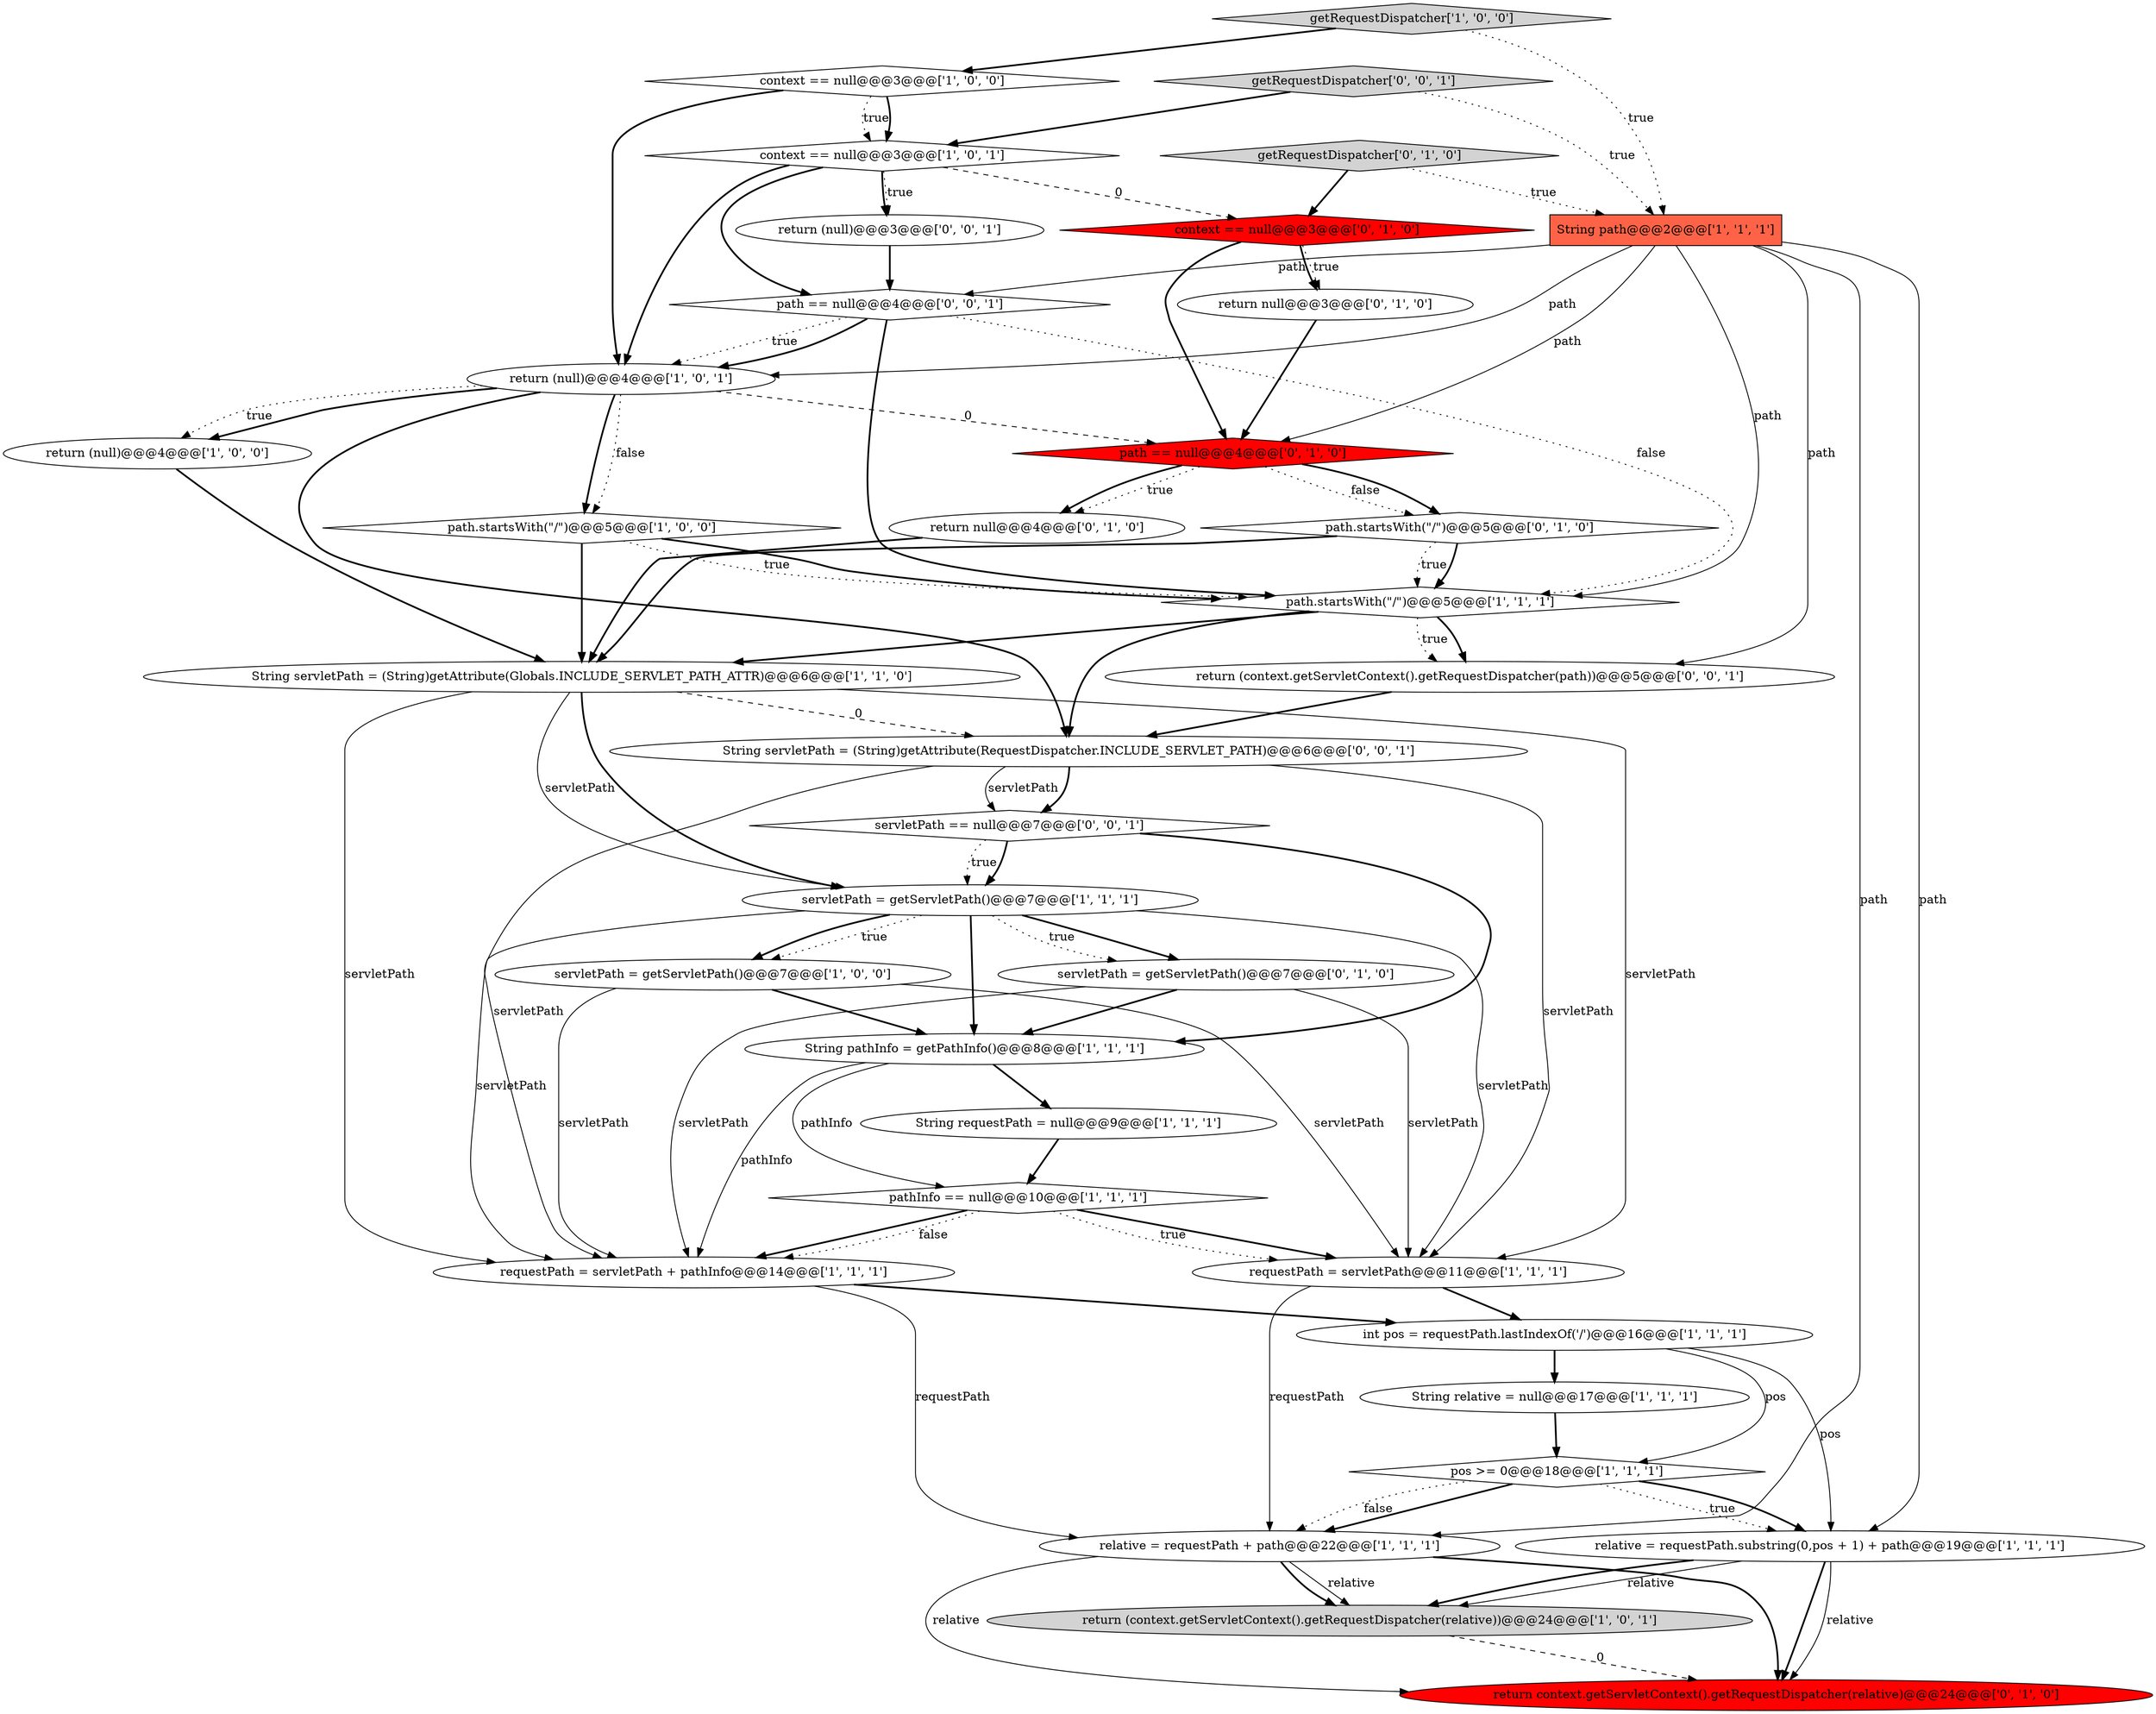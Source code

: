 digraph {
9 [style = filled, label = "String servletPath = (String)getAttribute(Globals.INCLUDE_SERVLET_PATH_ATTR)@@@6@@@['1', '1', '0']", fillcolor = white, shape = ellipse image = "AAA0AAABBB1BBB"];
16 [style = filled, label = "path.startsWith(\"/\")@@@5@@@['1', '1', '1']", fillcolor = white, shape = diamond image = "AAA0AAABBB1BBB"];
8 [style = filled, label = "requestPath = servletPath@@@11@@@['1', '1', '1']", fillcolor = white, shape = ellipse image = "AAA0AAABBB1BBB"];
28 [style = filled, label = "path == null@@@4@@@['0', '1', '0']", fillcolor = red, shape = diamond image = "AAA1AAABBB2BBB"];
25 [style = filled, label = "return null@@@3@@@['0', '1', '0']", fillcolor = white, shape = ellipse image = "AAA0AAABBB2BBB"];
18 [style = filled, label = "String path@@@2@@@['1', '1', '1']", fillcolor = tomato, shape = box image = "AAA0AAABBB1BBB"];
12 [style = filled, label = "relative = requestPath.substring(0,pos + 1) + path@@@19@@@['1', '1', '1']", fillcolor = white, shape = ellipse image = "AAA0AAABBB1BBB"];
7 [style = filled, label = "String requestPath = null@@@9@@@['1', '1', '1']", fillcolor = white, shape = ellipse image = "AAA0AAABBB1BBB"];
3 [style = filled, label = "return (context.getServletContext().getRequestDispatcher(relative))@@@24@@@['1', '0', '1']", fillcolor = lightgray, shape = ellipse image = "AAA0AAABBB1BBB"];
20 [style = filled, label = "relative = requestPath + path@@@22@@@['1', '1', '1']", fillcolor = white, shape = ellipse image = "AAA0AAABBB1BBB"];
23 [style = filled, label = "return null@@@4@@@['0', '1', '0']", fillcolor = white, shape = ellipse image = "AAA0AAABBB2BBB"];
34 [style = filled, label = "getRequestDispatcher['0', '0', '1']", fillcolor = lightgray, shape = diamond image = "AAA0AAABBB3BBB"];
11 [style = filled, label = "String relative = null@@@17@@@['1', '1', '1']", fillcolor = white, shape = ellipse image = "AAA0AAABBB1BBB"];
27 [style = filled, label = "context == null@@@3@@@['0', '1', '0']", fillcolor = red, shape = diamond image = "AAA1AAABBB2BBB"];
24 [style = filled, label = "servletPath = getServletPath()@@@7@@@['0', '1', '0']", fillcolor = white, shape = ellipse image = "AAA0AAABBB2BBB"];
22 [style = filled, label = "return context.getServletContext().getRequestDispatcher(relative)@@@24@@@['0', '1', '0']", fillcolor = red, shape = ellipse image = "AAA1AAABBB2BBB"];
0 [style = filled, label = "return (null)@@@4@@@['1', '0', '0']", fillcolor = white, shape = ellipse image = "AAA0AAABBB1BBB"];
1 [style = filled, label = "path.startsWith(\"/\")@@@5@@@['1', '0', '0']", fillcolor = white, shape = diamond image = "AAA0AAABBB1BBB"];
21 [style = filled, label = "servletPath = getServletPath()@@@7@@@['1', '1', '1']", fillcolor = white, shape = ellipse image = "AAA0AAABBB1BBB"];
26 [style = filled, label = "getRequestDispatcher['0', '1', '0']", fillcolor = lightgray, shape = diamond image = "AAA0AAABBB2BBB"];
14 [style = filled, label = "pathInfo == null@@@10@@@['1', '1', '1']", fillcolor = white, shape = diamond image = "AAA0AAABBB1BBB"];
5 [style = filled, label = "context == null@@@3@@@['1', '0', '0']", fillcolor = white, shape = diamond image = "AAA0AAABBB1BBB"];
19 [style = filled, label = "String pathInfo = getPathInfo()@@@8@@@['1', '1', '1']", fillcolor = white, shape = ellipse image = "AAA0AAABBB1BBB"];
6 [style = filled, label = "context == null@@@3@@@['1', '0', '1']", fillcolor = white, shape = diamond image = "AAA0AAABBB1BBB"];
32 [style = filled, label = "path == null@@@4@@@['0', '0', '1']", fillcolor = white, shape = diamond image = "AAA0AAABBB3BBB"];
15 [style = filled, label = "int pos = requestPath.lastIndexOf('/')@@@16@@@['1', '1', '1']", fillcolor = white, shape = ellipse image = "AAA0AAABBB1BBB"];
35 [style = filled, label = "String servletPath = (String)getAttribute(RequestDispatcher.INCLUDE_SERVLET_PATH)@@@6@@@['0', '0', '1']", fillcolor = white, shape = ellipse image = "AAA0AAABBB3BBB"];
13 [style = filled, label = "return (null)@@@4@@@['1', '0', '1']", fillcolor = white, shape = ellipse image = "AAA0AAABBB1BBB"];
30 [style = filled, label = "return (null)@@@3@@@['0', '0', '1']", fillcolor = white, shape = ellipse image = "AAA0AAABBB3BBB"];
4 [style = filled, label = "servletPath = getServletPath()@@@7@@@['1', '0', '0']", fillcolor = white, shape = ellipse image = "AAA0AAABBB1BBB"];
31 [style = filled, label = "return (context.getServletContext().getRequestDispatcher(path))@@@5@@@['0', '0', '1']", fillcolor = white, shape = ellipse image = "AAA0AAABBB3BBB"];
10 [style = filled, label = "requestPath = servletPath + pathInfo@@@14@@@['1', '1', '1']", fillcolor = white, shape = ellipse image = "AAA0AAABBB1BBB"];
29 [style = filled, label = "path.startsWith(\"/\")@@@5@@@['0', '1', '0']", fillcolor = white, shape = diamond image = "AAA0AAABBB2BBB"];
33 [style = filled, label = "servletPath == null@@@7@@@['0', '0', '1']", fillcolor = white, shape = diamond image = "AAA0AAABBB3BBB"];
2 [style = filled, label = "pos >= 0@@@18@@@['1', '1', '1']", fillcolor = white, shape = diamond image = "AAA0AAABBB1BBB"];
17 [style = filled, label = "getRequestDispatcher['1', '0', '0']", fillcolor = lightgray, shape = diamond image = "AAA0AAABBB1BBB"];
18->16 [style = solid, label="path"];
27->28 [style = bold, label=""];
8->20 [style = solid, label="requestPath"];
21->24 [style = bold, label=""];
35->8 [style = solid, label="servletPath"];
13->1 [style = bold, label=""];
4->10 [style = solid, label="servletPath"];
9->10 [style = solid, label="servletPath"];
7->14 [style = bold, label=""];
20->3 [style = solid, label="relative"];
15->11 [style = bold, label=""];
21->24 [style = dotted, label="true"];
31->35 [style = bold, label=""];
35->10 [style = solid, label="servletPath"];
9->21 [style = bold, label=""];
21->8 [style = solid, label="servletPath"];
32->13 [style = dotted, label="true"];
27->25 [style = bold, label=""];
29->16 [style = dotted, label="true"];
16->9 [style = bold, label=""];
12->22 [style = bold, label=""];
24->10 [style = solid, label="servletPath"];
6->32 [style = bold, label=""];
17->5 [style = bold, label=""];
2->20 [style = bold, label=""];
25->28 [style = bold, label=""];
28->29 [style = dotted, label="false"];
24->19 [style = bold, label=""];
27->25 [style = dotted, label="true"];
21->19 [style = bold, label=""];
18->13 [style = solid, label="path"];
34->18 [style = dotted, label="true"];
4->19 [style = bold, label=""];
5->6 [style = dotted, label="true"];
14->10 [style = bold, label=""];
20->3 [style = bold, label=""];
3->22 [style = dashed, label="0"];
9->21 [style = solid, label="servletPath"];
18->31 [style = solid, label="path"];
13->28 [style = dashed, label="0"];
15->2 [style = solid, label="pos"];
26->27 [style = bold, label=""];
5->6 [style = bold, label=""];
13->0 [style = dotted, label="true"];
1->16 [style = bold, label=""];
6->27 [style = dashed, label="0"];
2->12 [style = dotted, label="true"];
28->23 [style = dotted, label="true"];
26->18 [style = dotted, label="true"];
14->8 [style = bold, label=""];
29->16 [style = bold, label=""];
13->0 [style = bold, label=""];
21->4 [style = bold, label=""];
28->29 [style = bold, label=""];
18->12 [style = solid, label="path"];
32->16 [style = dotted, label="false"];
2->20 [style = dotted, label="false"];
8->15 [style = bold, label=""];
17->18 [style = dotted, label="true"];
12->3 [style = solid, label="relative"];
18->28 [style = solid, label="path"];
18->20 [style = solid, label="path"];
30->32 [style = bold, label=""];
32->16 [style = bold, label=""];
1->9 [style = bold, label=""];
4->8 [style = solid, label="servletPath"];
9->35 [style = dashed, label="0"];
13->1 [style = dotted, label="false"];
33->21 [style = dotted, label="true"];
28->23 [style = bold, label=""];
16->31 [style = bold, label=""];
5->13 [style = bold, label=""];
6->13 [style = bold, label=""];
14->8 [style = dotted, label="true"];
1->16 [style = dotted, label="true"];
12->3 [style = bold, label=""];
33->19 [style = bold, label=""];
12->22 [style = solid, label="relative"];
14->10 [style = dotted, label="false"];
20->22 [style = solid, label="relative"];
16->31 [style = dotted, label="true"];
6->30 [style = dotted, label="true"];
0->9 [style = bold, label=""];
10->15 [style = bold, label=""];
10->20 [style = solid, label="requestPath"];
18->32 [style = solid, label="path"];
29->9 [style = bold, label=""];
35->33 [style = bold, label=""];
21->4 [style = dotted, label="true"];
11->2 [style = bold, label=""];
2->12 [style = bold, label=""];
20->22 [style = bold, label=""];
19->14 [style = solid, label="pathInfo"];
24->8 [style = solid, label="servletPath"];
15->12 [style = solid, label="pos"];
34->6 [style = bold, label=""];
35->33 [style = solid, label="servletPath"];
21->10 [style = solid, label="servletPath"];
16->35 [style = bold, label=""];
32->13 [style = bold, label=""];
33->21 [style = bold, label=""];
9->8 [style = solid, label="servletPath"];
23->9 [style = bold, label=""];
13->35 [style = bold, label=""];
19->7 [style = bold, label=""];
19->10 [style = solid, label="pathInfo"];
6->30 [style = bold, label=""];
}
